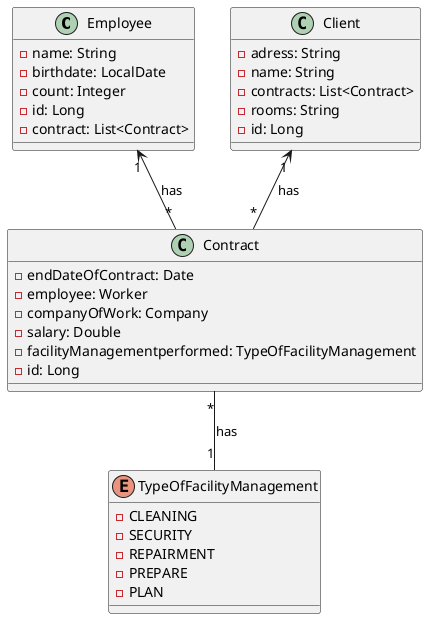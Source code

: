 @startuml

class Employee{
    -name: String
    -birthdate: LocalDate
    -count: Integer
    -id: Long
    -contract: List<Contract>
}

class Client{
    -adress: String
    -name: String
    -contracts: List<Contract>
    -rooms: String
    -id: Long
}

Enum TypeOfFacilityManagement{
    -CLEANING
    -SECURITY
    -REPAIRMENT
    -PREPARE
    -PLAN
}

class Contract{
    -endDateOfContract: Date
    -employee: Worker
    -companyOfWork: Company
    -salary: Double
    -facilityManagementperformed: TypeOfFacilityManagement
    -id: Long
}


Employee "1" <-- "*" Contract : has
Client "1" <-- "*" Contract : has
Contract "*" -- "1" TypeOfFacilityManagement : has


@enduml